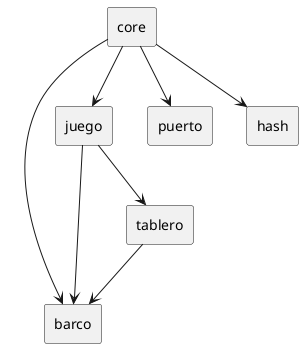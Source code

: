@startuml
skinparam componentStyle rectangle

' === Componentes ===
component [core] as core
component [barco] as barco
component [juego] as juego
component [tablero] as tablero
component [puerto] as puerto
component [hash] as hash

' === Dependencias reales ===
core --> barco
core --> juego
core --> puerto
core --> hash

juego --> barco
juego --> tablero

tablero --> barco

@enduml
